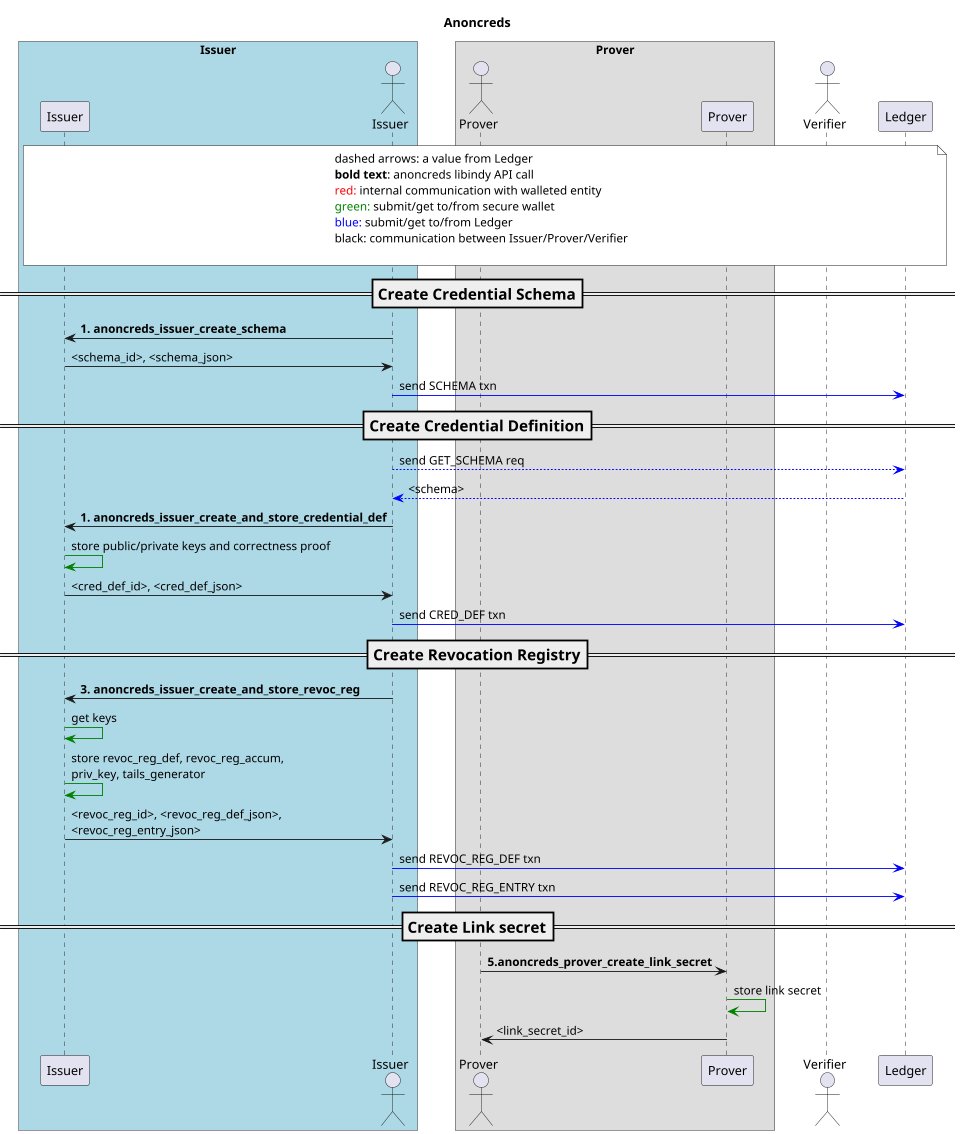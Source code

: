@startuml
skinparam ParticipantPadding 20
skinparam BoxPadding 20

title Anoncreds
scale 0.9


box "Issuer" #LightBlue
participant "Issuer" as IW
actor Issuer as I
endbox

box "Prover"
actor Prover as P
participant "Prover" as PW
endbox

actor Verifier as V

participant "Ledger" as L


note over IW, L #white
    dashed arrows: a value from Ledger
    <b>bold text</b>: anoncreds libindy API call
    <font color=red>red:</font> internal communication with walleted entity
    <font color=green>green:</font> submit/get to/from secure wallet
    <font color=blue>blue:</font> submit/get to/from Ledger
    black: communication between Issuer/Prover/Verifier

endnote


=== Create Credential Schema ==
I -> IW: <b>1. anoncreds_issuer_create_schema
IW -> I: <schema_id>, <schema_json>

I-[#blue]>L: send SCHEMA txn

=== Create Credential Definition ==
I -[#blue]-> L: send GET_SCHEMA req
L -[#blue]-> I: <schema>
I -> IW: <b>1. anoncreds_issuer_create_and_store_credential_def
IW -[#green]> IW: store public/private keys and correctness proof
IW -> I: <cred_def_id>, <cred_def_json>

I-[#blue]>L: send CRED_DEF txn

=== Create Revocation Registry ==

I -> IW: <b>3. anoncreds_issuer_create_and_store_revoc_reg
IW -[#green]> IW: get keys
IW -[#green]> IW: store revoc_reg_def, revoc_reg_accum, \npriv_key, tails_generator
IW -> I: <revoc_reg_id>, <revoc_reg_def_json>, \n<revoc_reg_entry_json>

I-[#blue]>L: send REVOC_REG_DEF txn
I-[#blue]>L: send REVOC_REG_ENTRY txn

=== Create Link secret ==

P -> PW: <b>5.anoncreds_prover_create_link_secret
PW -[#green]> PW: store link secret
PW -> P: <link_secret_id>
@enduml